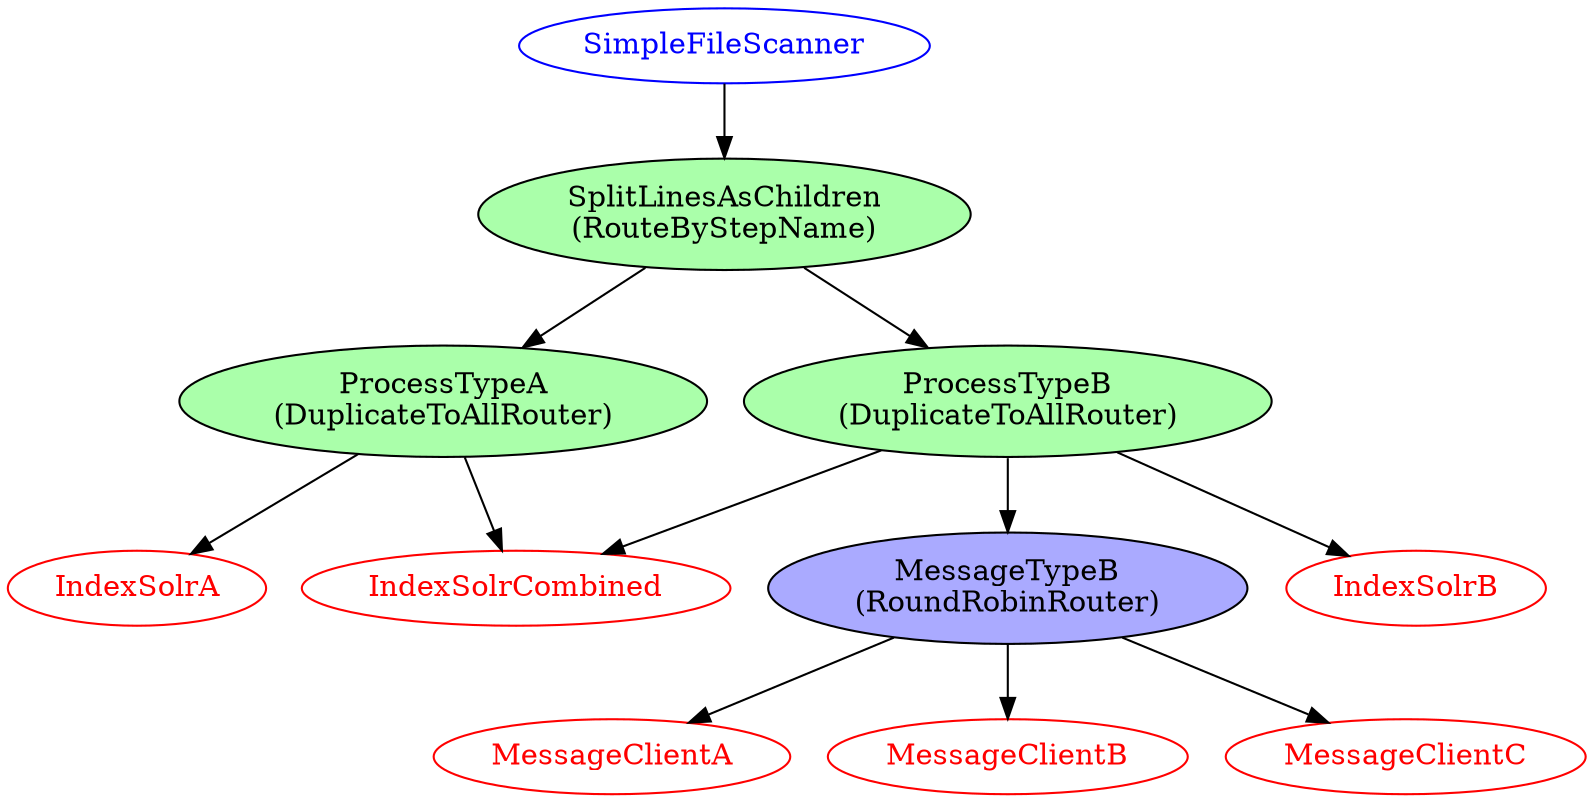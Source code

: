 digraph G {
  SimpleFileScanner[color="blue" fontcolor=blue]
  SplitLineAsChildren[label="SplitLinesAsChildren\n(RouteByStepName)" style="filled" fillcolor="#aaFFaa" ]
  ProcessTypeA[label="ProcessTypeA\n(DuplicateToAllRouter)" style="filled" fillcolor="#aaFFaa"]
  ProcessTypeB[label="ProcessTypeB\n(DuplicateToAllRouter)" style="filled" fillcolor="#aaFFaa"]
  MessageB[label="MessageTypeB\n(RoundRobinRouter)" style="filled" fillcolor="#aaaaff"]
  MessageClientA[color=red fontcolor=red]
  MessageClientB[color=red fontcolor=red]
  MessageClientC[color=red fontcolor=red]
  IndexSolrA[color=red fontcolor=red]
  IndexSolrB[color=red fontcolor=red]
  IndexSolrCombined[color=red fontcolor=red]


  SimpleFileScanner -> SplitLineAsChildren
  SplitLineAsChildren -> ProcessTypeA
  SplitLineAsChildren -> ProcessTypeB
  ProcessTypeB -> IndexSolrB
  ProcessTypeB -> IndexSolrCombined
  ProcessTypeB -> MessageB
  ProcessTypeA -> IndexSolrA
  ProcessTypeA -> IndexSolrCombined
  MessageB->MessageClientA
  MessageB->MessageClientB
  MessageB->MessageClientC
}